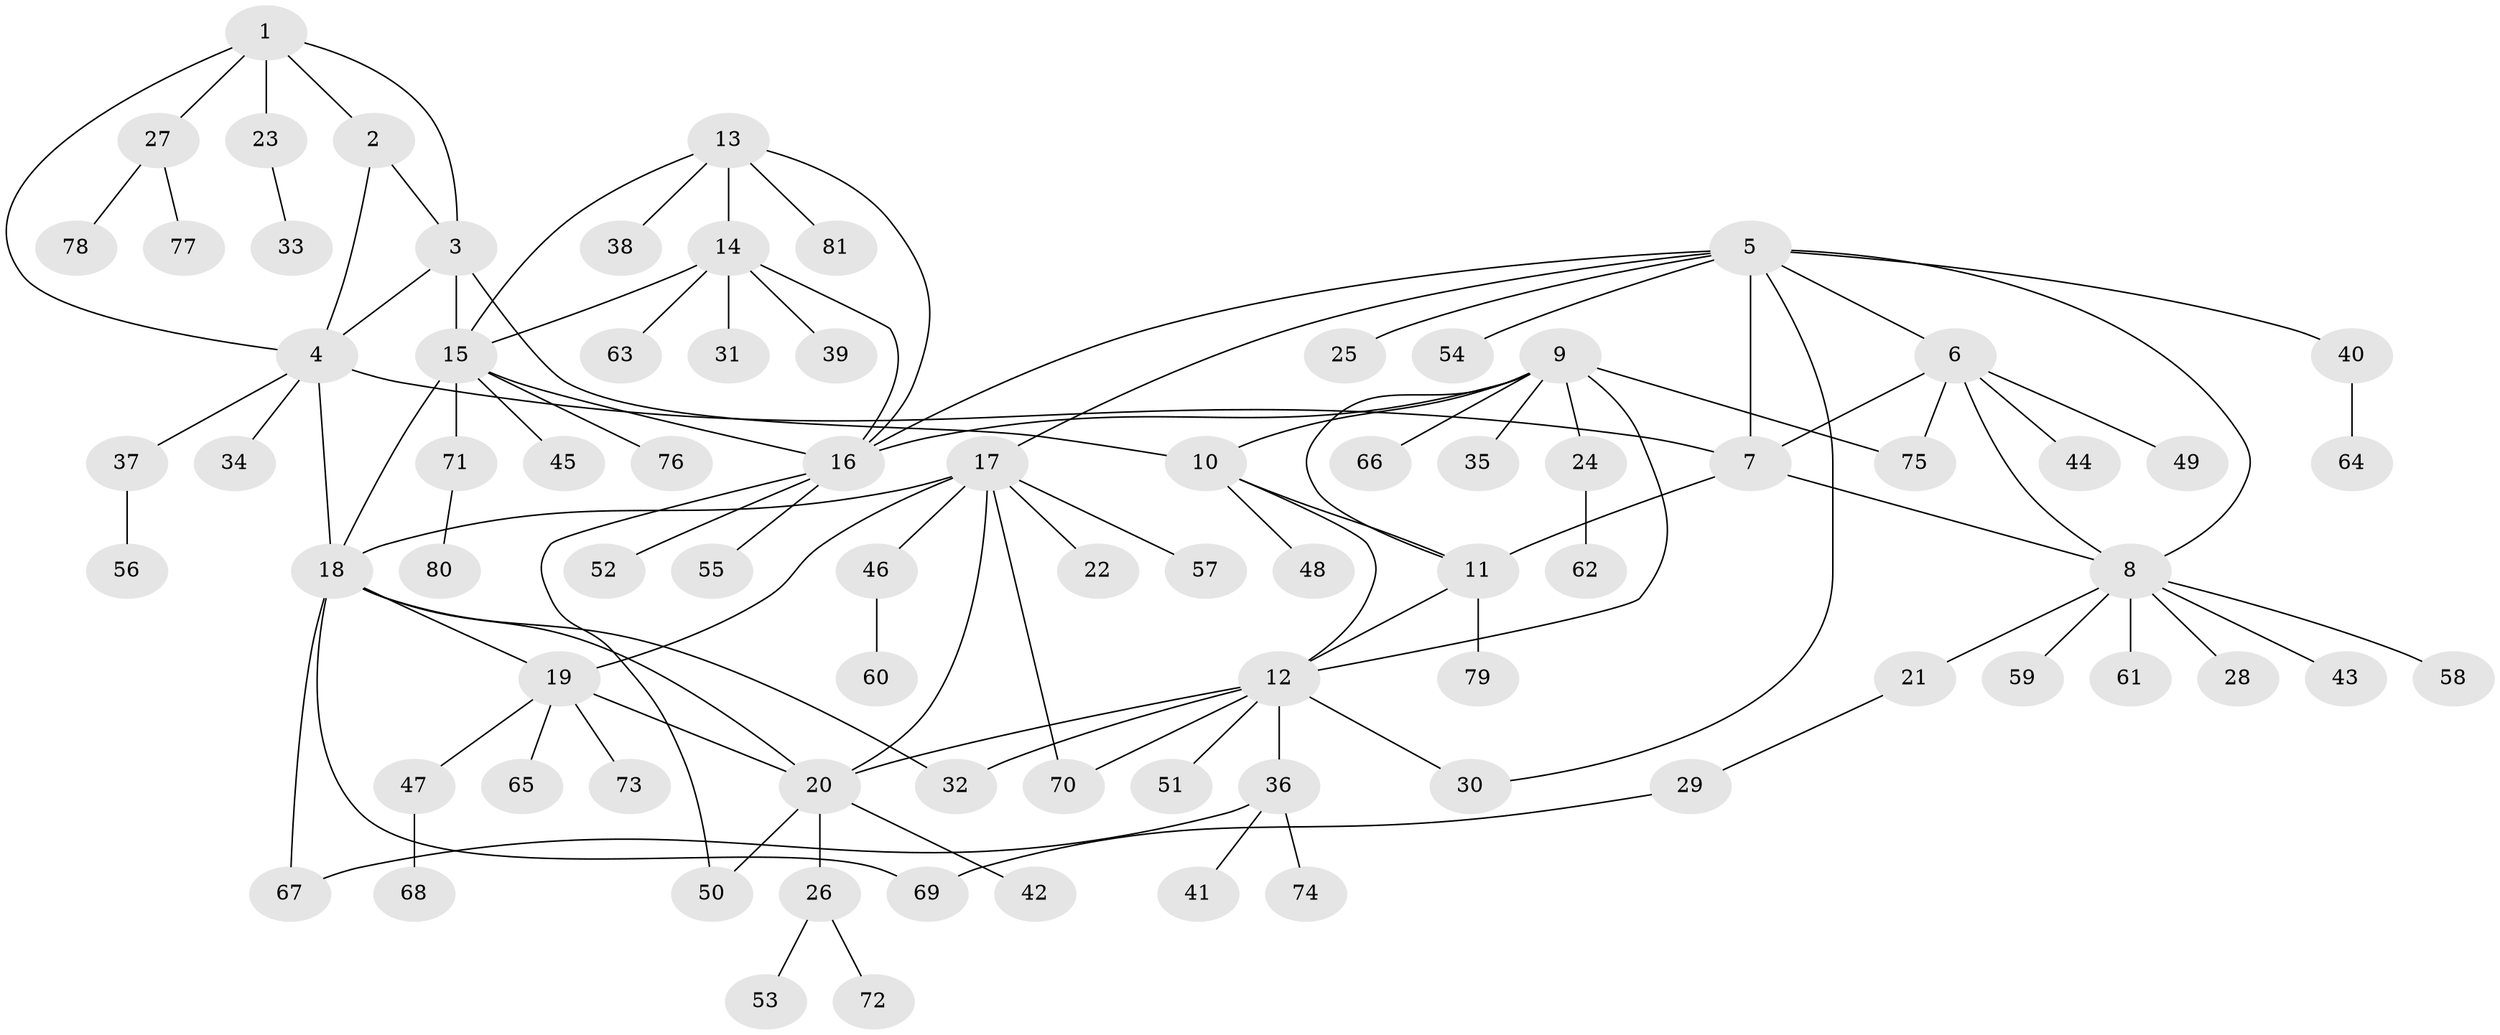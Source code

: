 // Generated by graph-tools (version 1.1) at 2025/02/03/09/25 03:02:43]
// undirected, 81 vertices, 108 edges
graph export_dot {
graph [start="1"]
  node [color=gray90,style=filled];
  1;
  2;
  3;
  4;
  5;
  6;
  7;
  8;
  9;
  10;
  11;
  12;
  13;
  14;
  15;
  16;
  17;
  18;
  19;
  20;
  21;
  22;
  23;
  24;
  25;
  26;
  27;
  28;
  29;
  30;
  31;
  32;
  33;
  34;
  35;
  36;
  37;
  38;
  39;
  40;
  41;
  42;
  43;
  44;
  45;
  46;
  47;
  48;
  49;
  50;
  51;
  52;
  53;
  54;
  55;
  56;
  57;
  58;
  59;
  60;
  61;
  62;
  63;
  64;
  65;
  66;
  67;
  68;
  69;
  70;
  71;
  72;
  73;
  74;
  75;
  76;
  77;
  78;
  79;
  80;
  81;
  1 -- 2;
  1 -- 3;
  1 -- 4;
  1 -- 23;
  1 -- 27;
  2 -- 3;
  2 -- 4;
  3 -- 4;
  3 -- 10;
  3 -- 15;
  4 -- 7;
  4 -- 18;
  4 -- 34;
  4 -- 37;
  5 -- 6;
  5 -- 7;
  5 -- 8;
  5 -- 16;
  5 -- 17;
  5 -- 25;
  5 -- 30;
  5 -- 40;
  5 -- 54;
  6 -- 7;
  6 -- 8;
  6 -- 44;
  6 -- 49;
  6 -- 75;
  7 -- 8;
  7 -- 11;
  8 -- 21;
  8 -- 28;
  8 -- 43;
  8 -- 58;
  8 -- 59;
  8 -- 61;
  9 -- 10;
  9 -- 11;
  9 -- 12;
  9 -- 16;
  9 -- 24;
  9 -- 35;
  9 -- 66;
  9 -- 75;
  10 -- 11;
  10 -- 12;
  10 -- 48;
  11 -- 12;
  11 -- 79;
  12 -- 20;
  12 -- 30;
  12 -- 32;
  12 -- 36;
  12 -- 51;
  12 -- 70;
  13 -- 14;
  13 -- 15;
  13 -- 16;
  13 -- 38;
  13 -- 81;
  14 -- 15;
  14 -- 16;
  14 -- 31;
  14 -- 39;
  14 -- 63;
  15 -- 16;
  15 -- 18;
  15 -- 45;
  15 -- 71;
  15 -- 76;
  16 -- 50;
  16 -- 52;
  16 -- 55;
  17 -- 18;
  17 -- 19;
  17 -- 20;
  17 -- 22;
  17 -- 46;
  17 -- 57;
  17 -- 70;
  18 -- 19;
  18 -- 20;
  18 -- 32;
  18 -- 67;
  18 -- 69;
  19 -- 20;
  19 -- 47;
  19 -- 65;
  19 -- 73;
  20 -- 26;
  20 -- 42;
  20 -- 50;
  21 -- 29;
  23 -- 33;
  24 -- 62;
  26 -- 53;
  26 -- 72;
  27 -- 77;
  27 -- 78;
  29 -- 69;
  36 -- 41;
  36 -- 67;
  36 -- 74;
  37 -- 56;
  40 -- 64;
  46 -- 60;
  47 -- 68;
  71 -- 80;
}
